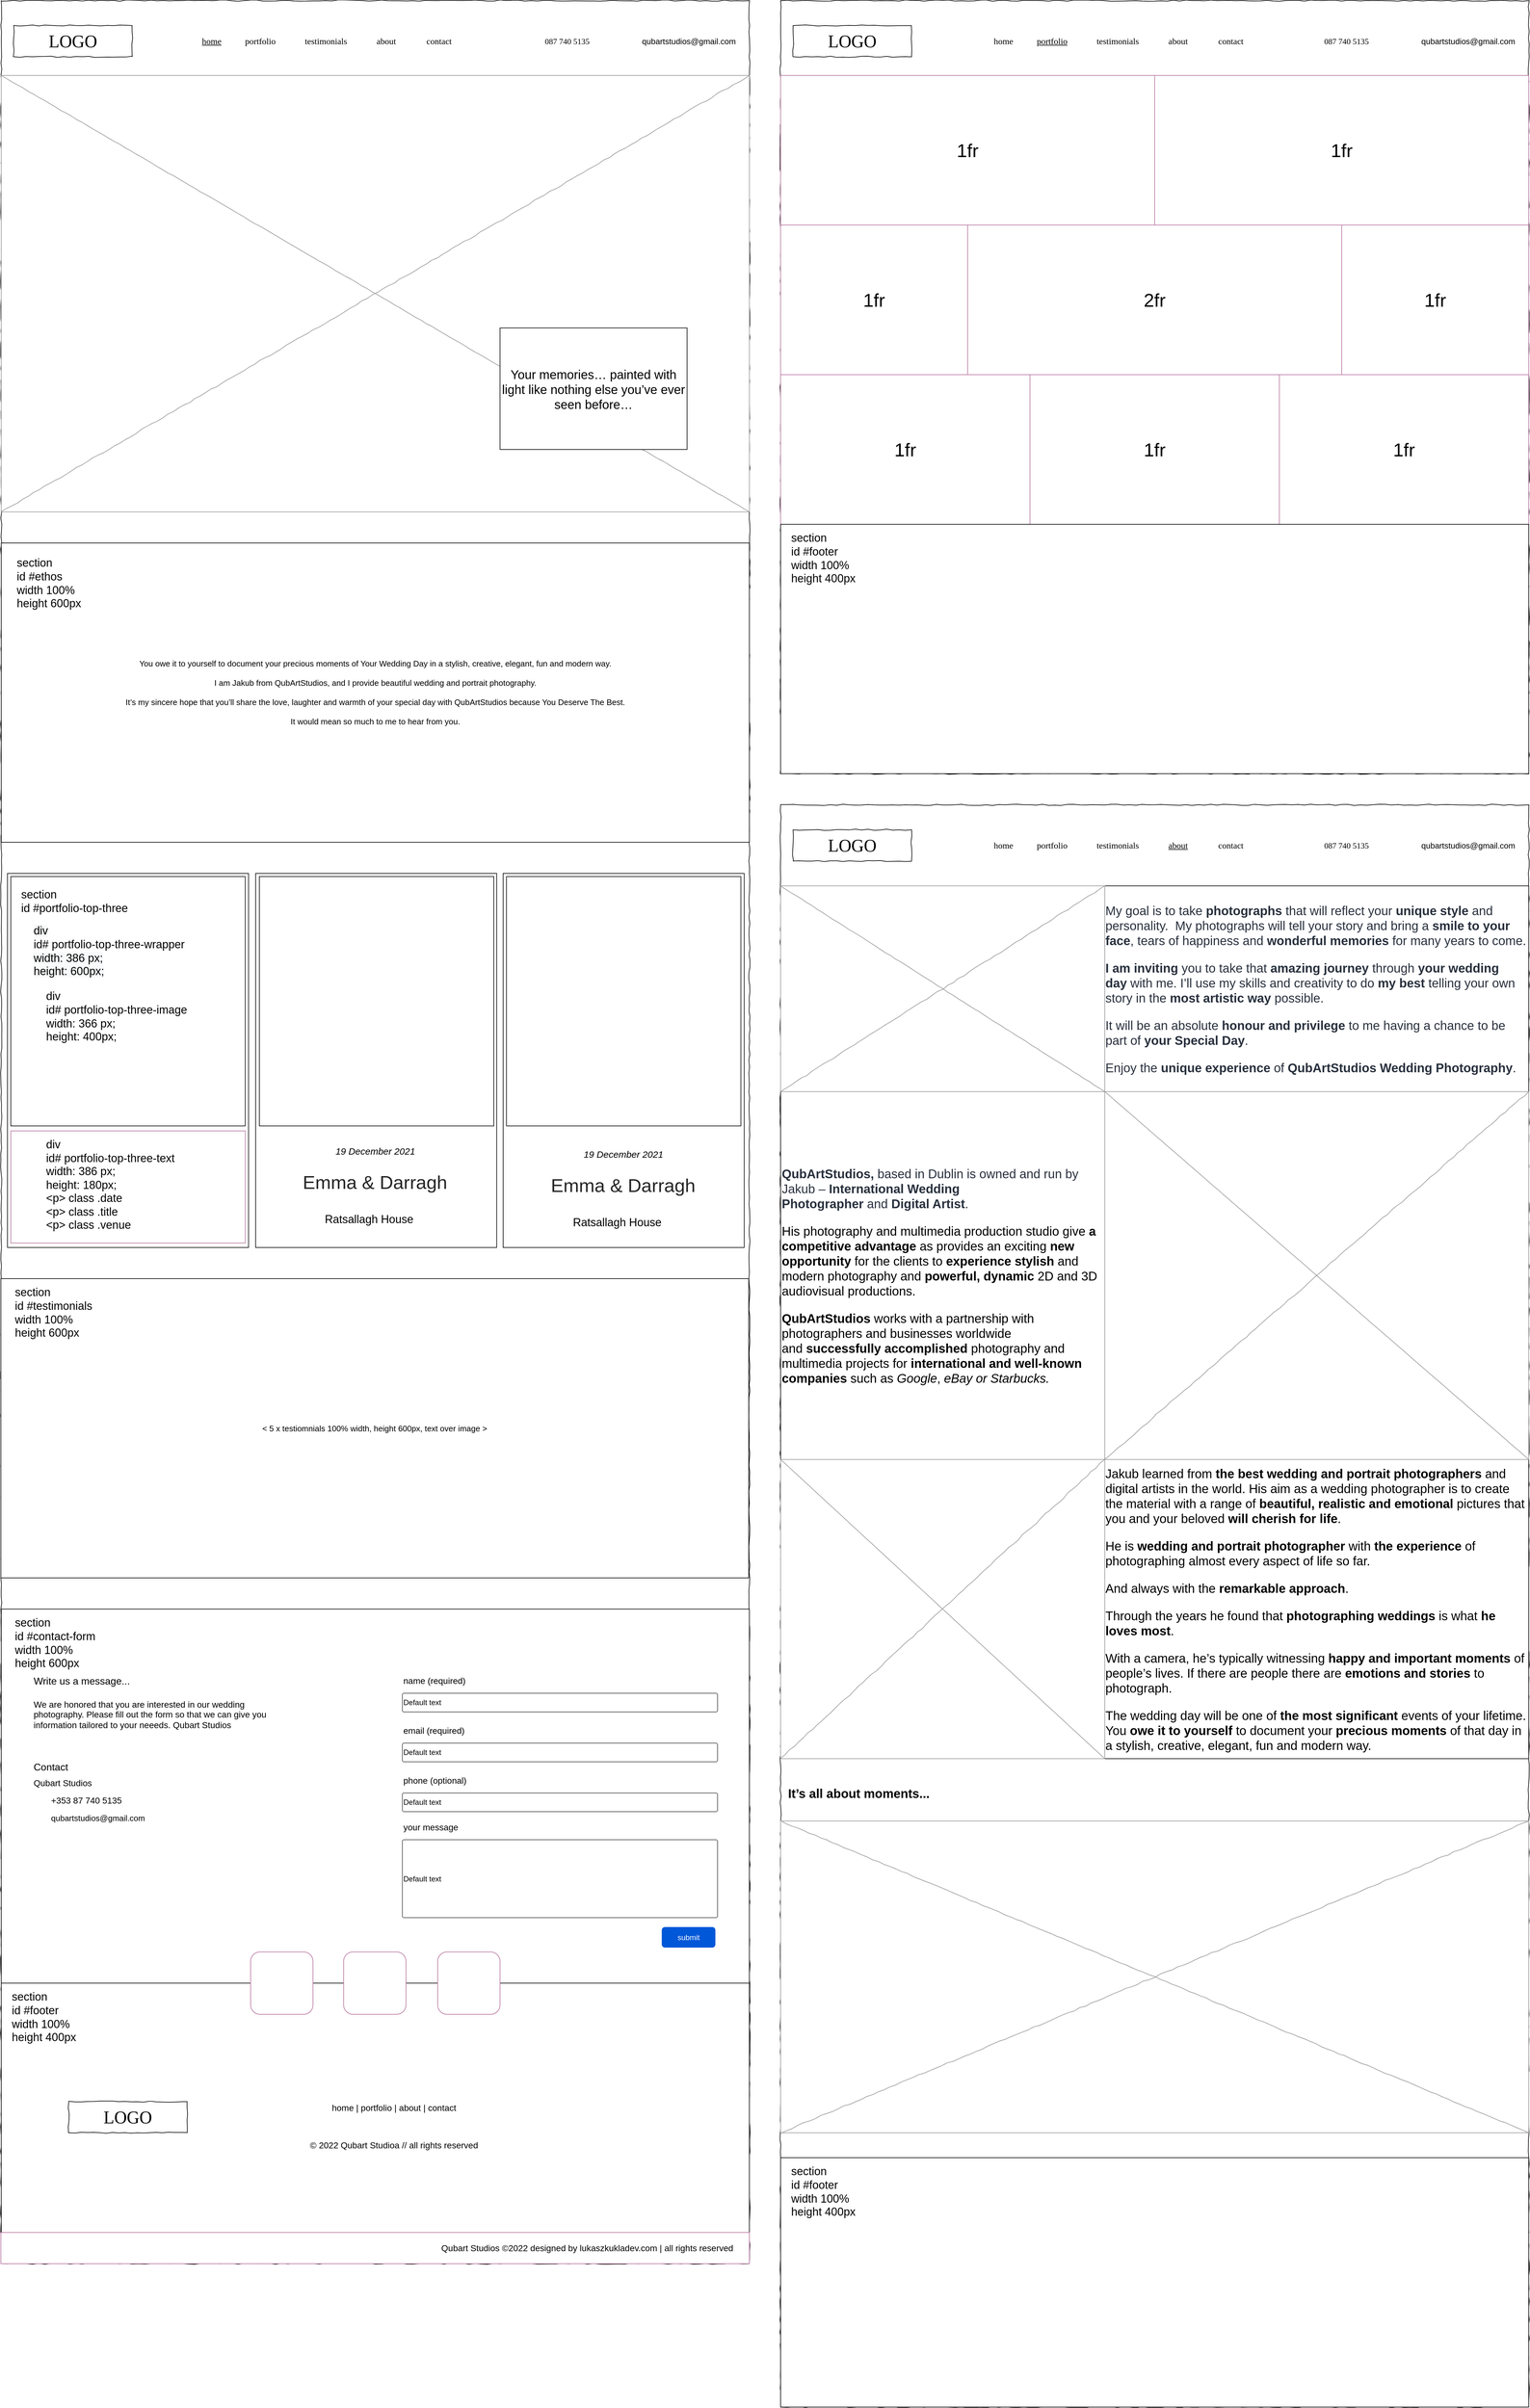 <mxfile version="16.1.4" type="device"><diagram name="Page-1" id="03018318-947c-dd8e-b7a3-06fadd420f32"><mxGraphModel dx="2336" dy="1297" grid="1" gridSize="10" guides="1" tooltips="1" connect="1" arrows="1" fold="1" page="1" pageScale="1" pageWidth="1100" pageHeight="850" background="none" math="0" shadow="0"><root><mxCell id="0"/><mxCell id="1" parent="0"/><mxCell id="pWCl2BbgRapGhpGF9SnJ-182" value="" style="whiteSpace=wrap;html=1;rounded=0;shadow=0;labelBackgroundColor=none;strokeColor=#000000;strokeWidth=1;fillColor=none;fontFamily=Verdana;fontSize=12;fontColor=#000000;align=center;comic=1;" parent="1" vertex="1"><mxGeometry x="1270" y="1310" width="1200" height="2570" as="geometry"/></mxCell><mxCell id="pWCl2BbgRapGhpGF9SnJ-88" value="" style="whiteSpace=wrap;html=1;rounded=0;shadow=0;labelBackgroundColor=none;strokeColor=#000000;strokeWidth=1;fillColor=none;fontFamily=Verdana;fontSize=12;fontColor=#000000;align=center;comic=1;" parent="1" vertex="1"><mxGeometry x="1270" y="20" width="1200" height="1240" as="geometry"/></mxCell><mxCell id="677b7b8949515195-1" value="" style="whiteSpace=wrap;html=1;rounded=0;shadow=0;labelBackgroundColor=none;strokeColor=#000000;strokeWidth=1;fillColor=none;fontFamily=Verdana;fontSize=12;fontColor=#000000;align=center;comic=1;" parent="1" vertex="1"><mxGeometry x="20" y="20" width="1200" height="3630" as="geometry"/></mxCell><mxCell id="677b7b8949515195-2" value="LOGO" style="whiteSpace=wrap;html=1;rounded=0;shadow=0;labelBackgroundColor=none;strokeWidth=1;fontFamily=Verdana;fontSize=28;align=center;comic=1;" parent="1" vertex="1"><mxGeometry x="40" y="60" width="190" height="50" as="geometry"/></mxCell><mxCell id="677b7b8949515195-9" value="" style="line;strokeWidth=1;html=1;rounded=0;shadow=0;labelBackgroundColor=none;fillColor=none;fontFamily=Verdana;fontSize=14;fontColor=#000000;align=center;comic=1;" parent="1" vertex="1"><mxGeometry x="20" y="140" width="1060" height="10" as="geometry"/></mxCell><mxCell id="677b7b8949515195-16" value="" style="verticalLabelPosition=bottom;shadow=0;dashed=0;align=center;html=1;verticalAlign=top;strokeWidth=1;shape=mxgraph.mockup.graphics.simpleIcon;strokeColor=#999999;rounded=0;labelBackgroundColor=none;fontFamily=Verdana;fontSize=14;fontColor=#000000;comic=1;" parent="1" vertex="1"><mxGeometry x="20" y="140" width="1200" height="700" as="geometry"/></mxCell><mxCell id="0IVP30iTPEPVjAzCu8zg-11" value="" style="group;align=left;" parent="1" vertex="1" connectable="0"><mxGeometry x="340" y="75" width="420" height="25" as="geometry"/></mxCell><mxCell id="677b7b8949515195-4" value="&lt;u&gt;home&lt;/u&gt;" style="text;html=1;points=[];align=left;verticalAlign=top;spacingTop=-4;fontSize=14;fontFamily=Verdana" parent="0IVP30iTPEPVjAzCu8zg-11" vertex="1"><mxGeometry width="60" height="25" as="geometry"/></mxCell><mxCell id="677b7b8949515195-5" value="portfolio" style="text;html=1;points=[];align=left;verticalAlign=top;spacingTop=-4;fontSize=14;fontFamily=Verdana" parent="0IVP30iTPEPVjAzCu8zg-11" vertex="1"><mxGeometry x="69" width="60" height="25" as="geometry"/></mxCell><mxCell id="677b7b8949515195-6" value="testimonials" style="text;html=1;points=[];align=left;verticalAlign=top;spacingTop=-4;fontSize=14;fontFamily=Verdana" parent="0IVP30iTPEPVjAzCu8zg-11" vertex="1"><mxGeometry x="165" width="90" height="25" as="geometry"/></mxCell><mxCell id="677b7b8949515195-7" value="about" style="text;html=1;points=[];align=left;verticalAlign=top;spacingTop=-4;fontSize=14;fontFamily=Verdana" parent="0IVP30iTPEPVjAzCu8zg-11" vertex="1"><mxGeometry x="280" width="60" height="25" as="geometry"/></mxCell><mxCell id="0IVP30iTPEPVjAzCu8zg-1" value="contact" style="text;html=1;points=[];align=left;verticalAlign=top;spacingTop=-4;fontSize=14;fontFamily=Verdana" parent="0IVP30iTPEPVjAzCu8zg-11" vertex="1"><mxGeometry x="360" width="60" height="25" as="geometry"/></mxCell><mxCell id="pWCl2BbgRapGhpGF9SnJ-1" value="Your memories… painted with light like nothing else you’ve ever seen before…" style="whiteSpace=wrap;html=1;fontSize=20;" parent="1" vertex="1"><mxGeometry x="820" y="545" width="300" height="195" as="geometry"/></mxCell><mxCell id="pWCl2BbgRapGhpGF9SnJ-2" value="You owe it to yourself to document your precious moments of Your Wedding Day in a stylish, creative, elegant, fun and modern way.&lt;br&gt;&lt;br&gt;I am Jakub from QubArtStudios, and I provide beautiful wedding and portrait photography.&lt;br&gt;&lt;br&gt;It’s my sincere hope that you’ll share the love, laughter and warmth of your special day with QubArtStudios because You Deserve The Best.&lt;br&gt;&lt;br&gt;It would mean so much to me to hear from you." style="rounded=0;html=1;fontSize=13;whiteSpace=wrap;" parent="1" vertex="1"><mxGeometry x="20" y="890" width="1200" height="480" as="geometry"/></mxCell><mxCell id="pWCl2BbgRapGhpGF9SnJ-27" value="&amp;lt; 5 x testiomnials 100% width, height 600px, text over image &amp;gt;" style="rounded=0;html=1;fontSize=13;whiteSpace=wrap;" parent="1" vertex="1"><mxGeometry x="19.42" y="2070" width="1199.5" height="480" as="geometry"/></mxCell><mxCell id="pWCl2BbgRapGhpGF9SnJ-33" value="" style="whiteSpace=wrap;html=1;fontSize=18;gradientColor=none;" parent="1" vertex="1"><mxGeometry x="20" y="2600" width="1200" height="600" as="geometry"/></mxCell><mxCell id="pWCl2BbgRapGhpGF9SnJ-35" value="" style="rounded=0;whiteSpace=wrap;html=1;fontSize=18;gradientColor=none;" parent="1" vertex="1"><mxGeometry x="20" y="3200" width="1200" height="400" as="geometry"/></mxCell><mxCell id="pWCl2BbgRapGhpGF9SnJ-38" value="" style="group" parent="1" vertex="1" connectable="0"><mxGeometry x="850" y="70" width="150" height="30" as="geometry"/></mxCell><mxCell id="0IVP30iTPEPVjAzCu8zg-3" value="" style="shape=image;html=1;verticalAlign=top;verticalLabelPosition=bottom;labelBackgroundColor=#ffffff;imageAspect=0;aspect=fixed;image=https://cdn4.iconfinder.com/data/icons/ionicons/512/icon-ios7-telephone-128.png;fontSize=6;" parent="pWCl2BbgRapGhpGF9SnJ-38" vertex="1"><mxGeometry width="30" height="30" as="geometry"/></mxCell><mxCell id="0IVP30iTPEPVjAzCu8zg-4" value="087 740 5135" style="text;html=1;points=[];align=left;verticalAlign=top;spacingTop=-4;fontSize=13;fontFamily=Verdana" parent="pWCl2BbgRapGhpGF9SnJ-38" vertex="1"><mxGeometry x="40" y="5" width="110" height="20" as="geometry"/></mxCell><mxCell id="pWCl2BbgRapGhpGF9SnJ-39" value="" style="group" parent="1" vertex="1" connectable="0"><mxGeometry x="1000" y="71" width="208" height="28" as="geometry"/></mxCell><mxCell id="0IVP30iTPEPVjAzCu8zg-5" value="" style="shape=image;html=1;verticalAlign=top;verticalLabelPosition=bottom;labelBackgroundColor=#ffffff;imageAspect=0;aspect=fixed;image=https://cdn4.iconfinder.com/data/icons/ionicons/512/icon-ios7-email-128.png" parent="pWCl2BbgRapGhpGF9SnJ-39" vertex="1"><mxGeometry width="28" height="28" as="geometry"/></mxCell><mxCell id="0IVP30iTPEPVjAzCu8zg-6" value="qubartstudios@gmail.com" style="text;html=1;strokeColor=none;fillColor=none;align=center;verticalAlign=middle;whiteSpace=wrap;rounded=0;fontSize=13;" parent="pWCl2BbgRapGhpGF9SnJ-39" vertex="1"><mxGeometry x="38" y="4" width="170" height="20" as="geometry"/></mxCell><mxCell id="pWCl2BbgRapGhpGF9SnJ-45" value="" style="group" parent="1" vertex="1" connectable="0"><mxGeometry x="428" y="1420" width="386.667" height="600" as="geometry"/></mxCell><mxCell id="pWCl2BbgRapGhpGF9SnJ-7" value="" style="whiteSpace=wrap;html=1;fontSize=20;gradientColor=none;" parent="pWCl2BbgRapGhpGF9SnJ-45" vertex="1"><mxGeometry width="386.667" height="600" as="geometry"/></mxCell><mxCell id="pWCl2BbgRapGhpGF9SnJ-30" value="" style="rounded=0;whiteSpace=wrap;html=1;fontSize=20;gradientColor=none;" parent="pWCl2BbgRapGhpGF9SnJ-45" vertex="1"><mxGeometry x="6.0" y="5" width="376" height="400" as="geometry"/></mxCell><mxCell id="pWCl2BbgRapGhpGF9SnJ-42" value="" style="group" parent="pWCl2BbgRapGhpGF9SnJ-45" vertex="1" connectable="0"><mxGeometry x="73.67" y="435" width="235.0" height="130" as="geometry"/></mxCell><mxCell id="pWCl2BbgRapGhpGF9SnJ-21" value="19 December 2021" style="text;html=1;strokeColor=none;fillColor=none;align=center;verticalAlign=middle;whiteSpace=wrap;rounded=0;fontSize=15;fontStyle=2" parent="pWCl2BbgRapGhpGF9SnJ-42" vertex="1"><mxGeometry x="23.33" width="190" height="20" as="geometry"/></mxCell><mxCell id="pWCl2BbgRapGhpGF9SnJ-22" value="&lt;span style=&quot;color: rgb(38, 38, 38); font-size: 30px; text-align: left; background-color: rgb(255, 255, 255);&quot;&gt;Emma &amp;amp; Darragh&lt;/span&gt;" style="text;html=1;strokeColor=none;fillColor=none;align=center;verticalAlign=middle;whiteSpace=wrap;rounded=0;fontSize=30;" parent="pWCl2BbgRapGhpGF9SnJ-42" vertex="1"><mxGeometry y="50" width="235" height="20" as="geometry"/></mxCell><mxCell id="pWCl2BbgRapGhpGF9SnJ-23" value="Ratsallagh House" style="text;html=1;strokeColor=none;fillColor=none;align=center;verticalAlign=middle;whiteSpace=wrap;rounded=0;fontSize=18;" parent="pWCl2BbgRapGhpGF9SnJ-42" vertex="1"><mxGeometry x="28.33" y="110" width="160" height="20" as="geometry"/></mxCell><mxCell id="pWCl2BbgRapGhpGF9SnJ-46" value="" style="group" parent="1" vertex="1" connectable="0"><mxGeometry x="825" y="1420" width="386.667" height="600" as="geometry"/></mxCell><mxCell id="pWCl2BbgRapGhpGF9SnJ-8" value="" style="whiteSpace=wrap;html=1;fontSize=20;gradientColor=none;" parent="pWCl2BbgRapGhpGF9SnJ-46" vertex="1"><mxGeometry width="386.667" height="600" as="geometry"/></mxCell><mxCell id="pWCl2BbgRapGhpGF9SnJ-15" value="" style="rounded=0;whiteSpace=wrap;html=1;fontSize=20;gradientColor=none;" parent="pWCl2BbgRapGhpGF9SnJ-46" vertex="1"><mxGeometry x="5.33" y="5" width="376" height="400" as="geometry"/></mxCell><mxCell id="pWCl2BbgRapGhpGF9SnJ-41" value="" style="group" parent="pWCl2BbgRapGhpGF9SnJ-46" vertex="1" connectable="0"><mxGeometry x="75" y="440" width="235" height="130" as="geometry"/></mxCell><mxCell id="pWCl2BbgRapGhpGF9SnJ-24" value="19 December 2021" style="text;html=1;strokeColor=none;fillColor=none;align=center;verticalAlign=middle;whiteSpace=wrap;rounded=0;fontSize=15;fontStyle=2" parent="pWCl2BbgRapGhpGF9SnJ-41" vertex="1"><mxGeometry x="23.33" width="190" height="20" as="geometry"/></mxCell><mxCell id="pWCl2BbgRapGhpGF9SnJ-25" value="&lt;span style=&quot;color: rgb(38, 38, 38); font-size: 30px; text-align: left; background-color: rgb(255, 255, 255);&quot;&gt;Emma &amp;amp; Darragh&lt;/span&gt;" style="text;html=1;strokeColor=none;fillColor=none;align=center;verticalAlign=middle;whiteSpace=wrap;rounded=0;fontSize=30;" parent="pWCl2BbgRapGhpGF9SnJ-41" vertex="1"><mxGeometry y="50" width="235" height="20" as="geometry"/></mxCell><mxCell id="pWCl2BbgRapGhpGF9SnJ-26" value="Ratsallagh House" style="text;html=1;strokeColor=none;fillColor=none;align=center;verticalAlign=middle;whiteSpace=wrap;rounded=0;fontSize=18;" parent="pWCl2BbgRapGhpGF9SnJ-41" vertex="1"><mxGeometry x="28.33" y="110" width="160" height="20" as="geometry"/></mxCell><mxCell id="pWCl2BbgRapGhpGF9SnJ-47" value="section&lt;br&gt;&lt;div&gt;&lt;span&gt;id #testimonials&lt;/span&gt;&lt;/div&gt;&lt;div&gt;&lt;span&gt;width 100%&lt;/span&gt;&lt;/div&gt;&lt;div&gt;&lt;span&gt;height 600px&lt;/span&gt;&lt;/div&gt;" style="text;html=1;strokeColor=none;fillColor=none;align=left;verticalAlign=middle;whiteSpace=wrap;rounded=0;fontSize=18;" parent="1" vertex="1"><mxGeometry x="40" y="2080" width="130" height="90" as="geometry"/></mxCell><mxCell id="pWCl2BbgRapGhpGF9SnJ-6" value="" style="whiteSpace=wrap;html=1;fontSize=20;gradientColor=none;" parent="1" vertex="1"><mxGeometry x="30" y="1420" width="386.667" height="600" as="geometry"/></mxCell><mxCell id="pWCl2BbgRapGhpGF9SnJ-32" value="" style="rounded=0;whiteSpace=wrap;html=1;fontSize=20;gradientColor=none;" parent="1" vertex="1"><mxGeometry x="35.33" y="1425" width="376" height="400" as="geometry"/></mxCell><mxCell id="pWCl2BbgRapGhpGF9SnJ-50" value="div&lt;br&gt;id# portfolio-top-three-image&lt;br&gt;width: 366 px;&lt;br&gt;height: 400px;" style="text;html=1;strokeColor=none;fillColor=none;align=left;verticalAlign=middle;whiteSpace=wrap;rounded=0;fontSize=18;" parent="1" vertex="1"><mxGeometry x="90" y="1610" width="266.67" height="80" as="geometry"/></mxCell><mxCell id="pWCl2BbgRapGhpGF9SnJ-51" value="section&lt;br&gt;id #portfolio-top-three" style="text;html=1;strokeColor=none;fillColor=none;align=left;verticalAlign=middle;whiteSpace=wrap;rounded=0;fontSize=18;" parent="1" vertex="1"><mxGeometry x="50" y="1440" width="266.67" height="50" as="geometry"/></mxCell><mxCell id="pWCl2BbgRapGhpGF9SnJ-56" value="" style="rounded=0;whiteSpace=wrap;html=1;fontSize=18;strokeColor=#B5739D;gradientColor=none;align=left;" parent="1" vertex="1"><mxGeometry x="35.33" y="1833" width="376" height="180" as="geometry"/></mxCell><mxCell id="pWCl2BbgRapGhpGF9SnJ-57" value="div&lt;br&gt;id# portfolio-top-three-text&lt;br&gt;width: 386 px;&lt;br&gt;height: 180px;&lt;br&gt;&amp;lt;p&amp;gt; class .date&lt;br&gt;&amp;lt;p&amp;gt; class .title&lt;br&gt;&amp;lt;p&amp;gt; class .venue" style="text;html=1;strokeColor=none;fillColor=none;align=left;verticalAlign=middle;whiteSpace=wrap;rounded=0;fontSize=18;" parent="1" vertex="1"><mxGeometry x="90" y="1840" width="266.67" height="160" as="geometry"/></mxCell><mxCell id="pWCl2BbgRapGhpGF9SnJ-58" value="section&lt;br&gt;&lt;div&gt;&lt;span&gt;id #contact-form&lt;/span&gt;&lt;/div&gt;&lt;div&gt;&lt;span&gt;width 100%&lt;/span&gt;&lt;/div&gt;&lt;div&gt;&lt;span&gt;height 600px&lt;/span&gt;&lt;/div&gt;" style="text;html=1;strokeColor=none;fillColor=none;align=left;verticalAlign=middle;whiteSpace=wrap;rounded=0;fontSize=18;" parent="1" vertex="1"><mxGeometry x="40" y="2610" width="144.67" height="90" as="geometry"/></mxCell><mxCell id="pWCl2BbgRapGhpGF9SnJ-59" value="section&lt;br&gt;&lt;div&gt;&lt;span&gt;id #footer&lt;/span&gt;&lt;/div&gt;&lt;div&gt;&lt;span&gt;width 100%&lt;/span&gt;&lt;/div&gt;&lt;div&gt;&lt;span&gt;height 400px&lt;/span&gt;&lt;/div&gt;" style="text;html=1;strokeColor=none;fillColor=none;align=left;verticalAlign=middle;whiteSpace=wrap;rounded=0;fontSize=18;" parent="1" vertex="1"><mxGeometry x="35.33" y="3210" width="144.67" height="90" as="geometry"/></mxCell><mxCell id="pWCl2BbgRapGhpGF9SnJ-89" value="LOGO" style="whiteSpace=wrap;html=1;rounded=0;shadow=0;labelBackgroundColor=none;strokeWidth=1;fontFamily=Verdana;fontSize=28;align=center;comic=1;" parent="1" vertex="1"><mxGeometry x="1290" y="60" width="190" height="50" as="geometry"/></mxCell><mxCell id="pWCl2BbgRapGhpGF9SnJ-96" value="" style="group" parent="1" vertex="1" connectable="0"><mxGeometry x="2100" y="70" width="150" height="30" as="geometry"/></mxCell><mxCell id="pWCl2BbgRapGhpGF9SnJ-97" value="" style="shape=image;html=1;verticalAlign=top;verticalLabelPosition=bottom;labelBackgroundColor=#ffffff;imageAspect=0;aspect=fixed;image=https://cdn4.iconfinder.com/data/icons/ionicons/512/icon-ios7-telephone-128.png;fontSize=6;" parent="pWCl2BbgRapGhpGF9SnJ-96" vertex="1"><mxGeometry width="30" height="30" as="geometry"/></mxCell><mxCell id="pWCl2BbgRapGhpGF9SnJ-98" value="087 740 5135" style="text;html=1;points=[];align=left;verticalAlign=top;spacingTop=-4;fontSize=13;fontFamily=Verdana" parent="pWCl2BbgRapGhpGF9SnJ-96" vertex="1"><mxGeometry x="40" y="5" width="110" height="20" as="geometry"/></mxCell><mxCell id="pWCl2BbgRapGhpGF9SnJ-101" value="section&lt;br&gt;&lt;div&gt;&lt;span&gt;id #ethos&lt;/span&gt;&lt;/div&gt;&lt;div&gt;&lt;span&gt;width 100%&lt;/span&gt;&lt;/div&gt;&lt;div&gt;&lt;span&gt;height 600px&lt;/span&gt;&lt;/div&gt;" style="text;html=1;strokeColor=none;fillColor=none;align=left;verticalAlign=middle;whiteSpace=wrap;rounded=0;fontSize=18;" parent="1" vertex="1"><mxGeometry x="42.66" y="910" width="130" height="90" as="geometry"/></mxCell><mxCell id="pWCl2BbgRapGhpGF9SnJ-102" value="&lt;span style=&quot;color: rgb(0 , 0 , 0) ; font-family: &amp;#34;helvetica&amp;#34; ; font-size: 18px ; font-style: normal ; font-weight: 400 ; letter-spacing: normal ; text-indent: 0px ; text-transform: none ; word-spacing: 0px ; background-color: rgb(248 , 249 , 250) ; display: inline ; float: none&quot;&gt;div&lt;br&gt;&lt;/span&gt;id# portfolio-top-three-wrapper&lt;br style=&quot;color: rgb(0 , 0 , 0) ; font-family: &amp;#34;helvetica&amp;#34; ; font-size: 18px ; font-style: normal ; font-weight: 400 ; letter-spacing: normal ; text-indent: 0px ; text-transform: none ; word-spacing: 0px ; background-color: rgb(248 , 249 , 250)&quot;&gt;&lt;span style=&quot;color: rgb(0 , 0 , 0) ; font-family: &amp;#34;helvetica&amp;#34; ; font-size: 18px ; font-style: normal ; font-weight: 400 ; letter-spacing: normal ; text-indent: 0px ; text-transform: none ; word-spacing: 0px ; background-color: rgb(248 , 249 , 250) ; display: inline ; float: none&quot;&gt;width: 386 px;&lt;/span&gt;&lt;br style=&quot;color: rgb(0 , 0 , 0) ; font-family: &amp;#34;helvetica&amp;#34; ; font-size: 18px ; font-style: normal ; font-weight: 400 ; letter-spacing: normal ; text-indent: 0px ; text-transform: none ; word-spacing: 0px ; background-color: rgb(248 , 249 , 250)&quot;&gt;&lt;span style=&quot;color: rgb(0 , 0 , 0) ; font-family: &amp;#34;helvetica&amp;#34; ; font-size: 18px ; font-style: normal ; font-weight: 400 ; letter-spacing: normal ; text-indent: 0px ; text-transform: none ; word-spacing: 0px ; background-color: rgb(248 , 249 , 250) ; display: inline ; float: none&quot;&gt;height: 600px;&lt;/span&gt;" style="text;html=1;strokeColor=none;fillColor=none;align=left;verticalAlign=middle;whiteSpace=wrap;rounded=0;fontSize=18;" parent="1" vertex="1"><mxGeometry x="70" y="1500" width="330" height="90" as="geometry"/></mxCell><mxCell id="pWCl2BbgRapGhpGF9SnJ-105" value="1fr" style="rounded=0;whiteSpace=wrap;html=1;fontSize=30;strokeColor=#B5739D;gradientColor=none;align=center;" parent="1" vertex="1"><mxGeometry x="1270" y="140" width="600" height="240" as="geometry"/></mxCell><mxCell id="pWCl2BbgRapGhpGF9SnJ-106" value="1fr" style="rounded=0;whiteSpace=wrap;html=1;fontSize=30;strokeColor=#B5739D;gradientColor=none;align=center;" parent="1" vertex="1"><mxGeometry x="1870" y="140" width="600" height="240" as="geometry"/></mxCell><mxCell id="pWCl2BbgRapGhpGF9SnJ-107" value="1fr" style="rounded=0;whiteSpace=wrap;html=1;fontSize=30;strokeColor=#B5739D;gradientColor=none;align=center;" parent="1" vertex="1"><mxGeometry x="1270" y="620" width="400" height="240" as="geometry"/></mxCell><mxCell id="pWCl2BbgRapGhpGF9SnJ-108" value="1fr" style="rounded=0;whiteSpace=wrap;html=1;fontSize=30;strokeColor=#B5739D;gradientColor=none;align=center;" parent="1" vertex="1"><mxGeometry x="1670" y="620" width="400" height="240" as="geometry"/></mxCell><mxCell id="pWCl2BbgRapGhpGF9SnJ-109" value="1fr" style="rounded=0;whiteSpace=wrap;html=1;fontSize=30;strokeColor=#B5739D;gradientColor=none;align=center;" parent="1" vertex="1"><mxGeometry x="2070" y="620" width="400" height="240" as="geometry"/></mxCell><mxCell id="pWCl2BbgRapGhpGF9SnJ-110" value="2fr" style="rounded=0;whiteSpace=wrap;html=1;fontSize=30;strokeColor=#B5739D;gradientColor=none;align=center;" parent="1" vertex="1"><mxGeometry x="1570" y="380" width="600" height="240" as="geometry"/></mxCell><mxCell id="pWCl2BbgRapGhpGF9SnJ-111" value="1fr" style="rounded=0;whiteSpace=wrap;html=1;fontSize=30;strokeColor=#B5739D;gradientColor=none;align=center;" parent="1" vertex="1"><mxGeometry x="1270" y="380" width="300" height="240" as="geometry"/></mxCell><mxCell id="pWCl2BbgRapGhpGF9SnJ-112" value="1fr" style="rounded=0;whiteSpace=wrap;html=1;fontSize=30;strokeColor=#B5739D;gradientColor=none;align=center;" parent="1" vertex="1"><mxGeometry x="2170" y="380" width="300" height="240" as="geometry"/></mxCell><mxCell id="pWCl2BbgRapGhpGF9SnJ-113" value="" style="rounded=0;whiteSpace=wrap;html=1;fontSize=18;gradientColor=none;" parent="1" vertex="1"><mxGeometry x="1270" y="860" width="1200" height="400" as="geometry"/></mxCell><mxCell id="pWCl2BbgRapGhpGF9SnJ-114" value="section&lt;br&gt;&lt;div&gt;&lt;span&gt;id #footer&lt;/span&gt;&lt;/div&gt;&lt;div&gt;&lt;span&gt;width 100%&lt;/span&gt;&lt;/div&gt;&lt;div&gt;&lt;span&gt;height 400px&lt;/span&gt;&lt;/div&gt;" style="text;html=1;strokeColor=none;fillColor=none;align=left;verticalAlign=middle;whiteSpace=wrap;rounded=0;fontSize=18;" parent="1" vertex="1"><mxGeometry x="1285.33" y="870" width="144.67" height="90" as="geometry"/></mxCell><mxCell id="pWCl2BbgRapGhpGF9SnJ-115" value="" style="group" parent="1" vertex="1" connectable="0"><mxGeometry x="2250" y="71" width="208" height="28" as="geometry"/></mxCell><mxCell id="pWCl2BbgRapGhpGF9SnJ-116" value="" style="shape=image;html=1;verticalAlign=top;verticalLabelPosition=bottom;labelBackgroundColor=#ffffff;imageAspect=0;aspect=fixed;image=https://cdn4.iconfinder.com/data/icons/ionicons/512/icon-ios7-email-128.png" parent="pWCl2BbgRapGhpGF9SnJ-115" vertex="1"><mxGeometry width="28" height="28" as="geometry"/></mxCell><mxCell id="pWCl2BbgRapGhpGF9SnJ-117" value="qubartstudios@gmail.com" style="text;html=1;strokeColor=none;fillColor=none;align=center;verticalAlign=middle;whiteSpace=wrap;rounded=0;fontSize=13;" parent="pWCl2BbgRapGhpGF9SnJ-115" vertex="1"><mxGeometry x="38" y="4" width="170" height="20" as="geometry"/></mxCell><mxCell id="pWCl2BbgRapGhpGF9SnJ-125" value="" style="group;align=left;" parent="1" vertex="1" connectable="0"><mxGeometry x="1610" y="75" width="420" height="25" as="geometry"/></mxCell><mxCell id="pWCl2BbgRapGhpGF9SnJ-126" value="home" style="text;html=1;points=[];align=left;verticalAlign=top;spacingTop=-4;fontSize=14;fontFamily=Verdana" parent="pWCl2BbgRapGhpGF9SnJ-125" vertex="1"><mxGeometry width="60" height="25" as="geometry"/></mxCell><mxCell id="pWCl2BbgRapGhpGF9SnJ-127" value="&lt;u&gt;portfolio&lt;/u&gt;" style="text;html=1;points=[];align=left;verticalAlign=top;spacingTop=-4;fontSize=14;fontFamily=Verdana" parent="pWCl2BbgRapGhpGF9SnJ-125" vertex="1"><mxGeometry x="69" width="60" height="25" as="geometry"/></mxCell><mxCell id="pWCl2BbgRapGhpGF9SnJ-128" value="testimonials" style="text;html=1;points=[];align=left;verticalAlign=top;spacingTop=-4;fontSize=14;fontFamily=Verdana" parent="pWCl2BbgRapGhpGF9SnJ-125" vertex="1"><mxGeometry x="165" width="90" height="25" as="geometry"/></mxCell><mxCell id="pWCl2BbgRapGhpGF9SnJ-129" value="about" style="text;html=1;points=[];align=left;verticalAlign=top;spacingTop=-4;fontSize=14;fontFamily=Verdana" parent="pWCl2BbgRapGhpGF9SnJ-125" vertex="1"><mxGeometry x="280" width="60" height="25" as="geometry"/></mxCell><mxCell id="pWCl2BbgRapGhpGF9SnJ-130" value="contact" style="text;html=1;points=[];align=left;verticalAlign=top;spacingTop=-4;fontSize=14;fontFamily=Verdana" parent="pWCl2BbgRapGhpGF9SnJ-125" vertex="1"><mxGeometry x="360" width="60" height="25" as="geometry"/></mxCell><mxCell id="pWCl2BbgRapGhpGF9SnJ-133" value="home&lt;span style=&quot;white-space: pre; font-size: 14px;&quot;&gt; &lt;/span&gt;|&lt;span style=&quot;white-space: pre; font-size: 14px;&quot;&gt; &lt;/span&gt;portfolio&lt;span style=&quot;white-space: pre; font-size: 14px;&quot;&gt; &lt;/span&gt;|&lt;span style=&quot;white-space: pre; font-size: 14px;&quot;&gt; &lt;/span&gt;about&lt;span style=&quot;white-space: pre; font-size: 14px;&quot;&gt; &lt;/span&gt;|&lt;span style=&quot;white-space: pre; font-size: 14px;&quot;&gt; &lt;/span&gt;contact" style="text;html=1;strokeColor=none;fillColor=none;align=center;verticalAlign=middle;whiteSpace=wrap;rounded=0;fontSize=14;" parent="1" vertex="1"><mxGeometry x="340" y="3390" width="620" height="20" as="geometry"/></mxCell><mxCell id="pWCl2BbgRapGhpGF9SnJ-134" value="© 2022 Qubart Studioa // all rights reserved" style="text;html=1;strokeColor=none;fillColor=none;align=center;verticalAlign=middle;whiteSpace=wrap;rounded=0;fontSize=14;" parent="1" vertex="1"><mxGeometry x="300" y="3450" width="700" height="20" as="geometry"/></mxCell><mxCell id="pWCl2BbgRapGhpGF9SnJ-135" value="LOGO" style="whiteSpace=wrap;html=1;rounded=0;shadow=0;labelBackgroundColor=none;strokeWidth=1;fontFamily=Verdana;fontSize=28;align=center;comic=1;" parent="1" vertex="1"><mxGeometry x="128.33" y="3390" width="190" height="50" as="geometry"/></mxCell><mxCell id="pWCl2BbgRapGhpGF9SnJ-143" value="" style="group" parent="1" vertex="1" connectable="0"><mxGeometry x="720.0" y="3150" width="100" height="100" as="geometry"/></mxCell><mxCell id="pWCl2BbgRapGhpGF9SnJ-138" value="" style="rounded=1;whiteSpace=wrap;html=1;fontSize=14;strokeColor=#B5739D;gradientColor=none;align=left;verticalAlign=bottom;" parent="pWCl2BbgRapGhpGF9SnJ-143" vertex="1"><mxGeometry width="100" height="100" as="geometry"/></mxCell><mxCell id="pWCl2BbgRapGhpGF9SnJ-141" value="" style="shape=image;html=1;verticalAlign=top;verticalLabelPosition=bottom;labelBackgroundColor=#ffffff;imageAspect=0;aspect=fixed;image=https://cdn1.iconfinder.com/data/icons/social-media-vol-3/24/_youtube_video-128.png;fontSize=14;strokeColor=#B5739D;gradientColor=none;" parent="pWCl2BbgRapGhpGF9SnJ-143" vertex="1"><mxGeometry x="20" y="20" width="60" height="60" as="geometry"/></mxCell><mxCell id="pWCl2BbgRapGhpGF9SnJ-144" value="" style="group" parent="1" vertex="1" connectable="0"><mxGeometry x="569.17" y="3150" width="100" height="100" as="geometry"/></mxCell><mxCell id="pWCl2BbgRapGhpGF9SnJ-137" value="" style="rounded=1;whiteSpace=wrap;html=1;fontSize=14;strokeColor=#B5739D;gradientColor=none;align=left;verticalAlign=bottom;" parent="pWCl2BbgRapGhpGF9SnJ-144" vertex="1"><mxGeometry width="100" height="100" as="geometry"/></mxCell><mxCell id="pWCl2BbgRapGhpGF9SnJ-142" value="" style="shape=image;html=1;verticalAlign=top;verticalLabelPosition=bottom;labelBackgroundColor=#ffffff;imageAspect=0;aspect=fixed;image=https://cdn1.iconfinder.com/data/icons/social-media-rounded-corners/512/Rounded_Instagram_svg-128.png;fontSize=14;strokeColor=#B5739D;gradientColor=none;" parent="pWCl2BbgRapGhpGF9SnJ-144" vertex="1"><mxGeometry x="21" y="21" width="58" height="58" as="geometry"/></mxCell><mxCell id="pWCl2BbgRapGhpGF9SnJ-145" value="" style="group" parent="1" vertex="1" connectable="0"><mxGeometry x="420" y="3150" width="100" height="100" as="geometry"/></mxCell><mxCell id="pWCl2BbgRapGhpGF9SnJ-136" value="" style="rounded=1;whiteSpace=wrap;html=1;fontSize=14;strokeColor=#B5739D;gradientColor=none;align=left;verticalAlign=bottom;" parent="pWCl2BbgRapGhpGF9SnJ-145" vertex="1"><mxGeometry width="100" height="100" as="geometry"/></mxCell><mxCell id="pWCl2BbgRapGhpGF9SnJ-139" value="" style="shape=image;html=1;verticalAlign=top;verticalLabelPosition=bottom;labelBackgroundColor=#ffffff;imageAspect=0;aspect=fixed;image=https://cdn4.iconfinder.com/data/icons/ionicons/512/icon-social-facebook-128.png;fontSize=14;strokeColor=#B5739D;gradientColor=none;" parent="pWCl2BbgRapGhpGF9SnJ-145" vertex="1"><mxGeometry x="21" y="21" width="58" height="58" as="geometry"/></mxCell><mxCell id="pWCl2BbgRapGhpGF9SnJ-150" value="" style="rounded=0;whiteSpace=wrap;html=1;fontSize=14;strokeColor=#B5739D;gradientColor=none;align=left;verticalAlign=bottom;" parent="1" vertex="1"><mxGeometry x="19.42" y="3600" width="1200.58" height="50" as="geometry"/></mxCell><mxCell id="pWCl2BbgRapGhpGF9SnJ-151" value="Qubart Studios ©2022 designed by lukaszkukladev.com | all rights reserved" style="text;html=1;strokeColor=none;fillColor=none;align=center;verticalAlign=middle;whiteSpace=wrap;rounded=0;fontSize=14;" parent="1" vertex="1"><mxGeometry x="700" y="3615" width="520" height="20" as="geometry"/></mxCell><mxCell id="pWCl2BbgRapGhpGF9SnJ-153" value="name (required)" style="text;html=1;strokeColor=none;fillColor=none;align=left;verticalAlign=middle;whiteSpace=wrap;rounded=0;fontSize=14;" parent="1" vertex="1"><mxGeometry x="663.34" y="2705" width="252" height="20" as="geometry"/></mxCell><mxCell id="pWCl2BbgRapGhpGF9SnJ-154" value="Default text" style="strokeWidth=1;html=1;shadow=0;dashed=0;shape=mxgraph.ios.iTextInput;strokeColor=#444444;buttonText=;fontSize=12;whiteSpace=wrap;align=left;gradientColor=none;" parent="1" vertex="1"><mxGeometry x="663.34" y="2735" width="505.58" height="30" as="geometry"/></mxCell><mxCell id="pWCl2BbgRapGhpGF9SnJ-155" value="email (required)" style="text;html=1;strokeColor=none;fillColor=none;align=left;verticalAlign=middle;whiteSpace=wrap;rounded=0;fontSize=14;" parent="1" vertex="1"><mxGeometry x="663.34" y="2785" width="252" height="20" as="geometry"/></mxCell><mxCell id="pWCl2BbgRapGhpGF9SnJ-156" value="Default text" style="strokeWidth=1;html=1;shadow=0;dashed=0;shape=mxgraph.ios.iTextInput;strokeColor=#444444;buttonText=;fontSize=12;whiteSpace=wrap;align=left;gradientColor=none;" parent="1" vertex="1"><mxGeometry x="663.34" y="2815" width="505.58" height="30" as="geometry"/></mxCell><mxCell id="pWCl2BbgRapGhpGF9SnJ-157" value="phone (optional)" style="text;html=1;strokeColor=none;fillColor=none;align=left;verticalAlign=middle;whiteSpace=wrap;rounded=0;fontSize=14;" parent="1" vertex="1"><mxGeometry x="663.34" y="2865" width="252" height="20" as="geometry"/></mxCell><mxCell id="pWCl2BbgRapGhpGF9SnJ-158" value="Default text" style="strokeWidth=1;html=1;shadow=0;dashed=0;shape=mxgraph.ios.iTextInput;strokeColor=#444444;buttonText=;fontSize=12;whiteSpace=wrap;align=left;gradientColor=none;" parent="1" vertex="1"><mxGeometry x="663.34" y="2895" width="505.58" height="30" as="geometry"/></mxCell><mxCell id="pWCl2BbgRapGhpGF9SnJ-159" value="your message" style="text;html=1;strokeColor=none;fillColor=none;align=left;verticalAlign=middle;whiteSpace=wrap;rounded=0;fontSize=14;" parent="1" vertex="1"><mxGeometry x="663.34" y="2940" width="252" height="20" as="geometry"/></mxCell><mxCell id="pWCl2BbgRapGhpGF9SnJ-160" value="Default text" style="strokeWidth=1;html=1;shadow=0;dashed=0;shape=mxgraph.ios.iTextInput;strokeColor=#444444;buttonText=;fontSize=12;whiteSpace=wrap;align=left;gradientColor=none;" parent="1" vertex="1"><mxGeometry x="663.34" y="2970" width="505.58" height="125" as="geometry"/></mxCell><mxCell id="pWCl2BbgRapGhpGF9SnJ-165" value="submit" style="rounded=1;fillColor=#0057D8;align=center;strokeColor=none;html=1;fontColor=#ffffff;fontSize=12" parent="1" vertex="1"><mxGeometry x="1079.42" y="3110" width="86" height="33" as="geometry"/></mxCell><mxCell id="pWCl2BbgRapGhpGF9SnJ-167" value="&lt;div&gt;&lt;font style=&quot;font-size: 16px&quot;&gt;Write us a message...&lt;/font&gt;&lt;br&gt;&lt;/div&gt;&lt;div&gt;&lt;font style=&quot;font-size: 16px&quot;&gt;&lt;br&gt;&lt;/font&gt;&lt;/div&gt;&lt;div style=&quot;font-size: 14px&quot;&gt;We are honored that you are interested in our wedding photography. Please fill out the form so that we can give you information tailored to your neeeds. Qubart Studios&lt;/div&gt;" style="text;html=1;strokeColor=none;fillColor=none;align=left;verticalAlign=middle;whiteSpace=wrap;rounded=0;fontSize=14;" parent="1" vertex="1"><mxGeometry x="70" y="2705" width="400" height="90" as="geometry"/></mxCell><mxCell id="pWCl2BbgRapGhpGF9SnJ-181" value="" style="group" parent="1" vertex="1" connectable="0"><mxGeometry x="70" y="2845" width="247.66" height="104" as="geometry"/></mxCell><mxCell id="pWCl2BbgRapGhpGF9SnJ-168" value="&lt;font style=&quot;font-size: 16px&quot;&gt;Contact&lt;/font&gt;" style="text;html=1;strokeColor=none;fillColor=none;align=left;verticalAlign=middle;whiteSpace=wrap;rounded=0;fontSize=14;" parent="pWCl2BbgRapGhpGF9SnJ-181" vertex="1"><mxGeometry x="2.842e-14" width="247.66" height="15" as="geometry"/></mxCell><mxCell id="pWCl2BbgRapGhpGF9SnJ-170" value="" style="shape=image;html=1;verticalAlign=top;verticalLabelPosition=bottom;labelBackgroundColor=#ffffff;imageAspect=0;aspect=fixed;image=https://cdn4.iconfinder.com/data/icons/ionicons/512/icon-ios7-telephone-128.png;fontSize=6;" parent="pWCl2BbgRapGhpGF9SnJ-181" vertex="1"><mxGeometry y="52" width="20" height="20" as="geometry"/></mxCell><mxCell id="pWCl2BbgRapGhpGF9SnJ-174" value="Qubart Studios" style="text;html=1;strokeColor=none;fillColor=none;align=left;verticalAlign=middle;whiteSpace=wrap;rounded=0;fontSize=14;" parent="pWCl2BbgRapGhpGF9SnJ-181" vertex="1"><mxGeometry x="2.842e-14" y="24" width="100" height="20" as="geometry"/></mxCell><mxCell id="pWCl2BbgRapGhpGF9SnJ-176" value="&lt;span style=&quot;font-size: 14px;&quot;&gt;+353 87 740 5135&lt;/span&gt;" style="text;html=1;strokeColor=none;fillColor=none;align=left;verticalAlign=middle;whiteSpace=wrap;rounded=0;fontSize=12;fontColor=#000000;" parent="pWCl2BbgRapGhpGF9SnJ-181" vertex="1"><mxGeometry x="27.66" y="52" width="120" height="20" as="geometry"/></mxCell><mxCell id="pWCl2BbgRapGhpGF9SnJ-179" value="" style="shape=image;html=1;verticalAlign=top;verticalLabelPosition=bottom;labelBackgroundColor=#ffffff;imageAspect=0;aspect=fixed;image=https://cdn4.iconfinder.com/data/icons/ionicons/512/icon-ios7-email-128.png" parent="pWCl2BbgRapGhpGF9SnJ-181" vertex="1"><mxGeometry y="76" width="28" height="28" as="geometry"/></mxCell><mxCell id="pWCl2BbgRapGhpGF9SnJ-180" value="qubartstudios@gmail.com" style="text;html=1;strokeColor=none;fillColor=none;align=left;verticalAlign=middle;whiteSpace=wrap;rounded=0;fontSize=13;" parent="pWCl2BbgRapGhpGF9SnJ-181" vertex="1"><mxGeometry x="27.66" y="80" width="170" height="20" as="geometry"/></mxCell><mxCell id="pWCl2BbgRapGhpGF9SnJ-183" value="LOGO" style="whiteSpace=wrap;html=1;rounded=0;shadow=0;labelBackgroundColor=none;strokeWidth=1;fontFamily=Verdana;fontSize=28;align=center;comic=1;" parent="1" vertex="1"><mxGeometry x="1290" y="1350" width="190" height="50" as="geometry"/></mxCell><mxCell id="pWCl2BbgRapGhpGF9SnJ-184" value="" style="group" parent="1" vertex="1" connectable="0"><mxGeometry x="2100" y="1360" width="150" height="30" as="geometry"/></mxCell><mxCell id="pWCl2BbgRapGhpGF9SnJ-185" value="" style="shape=image;html=1;verticalAlign=top;verticalLabelPosition=bottom;labelBackgroundColor=#ffffff;imageAspect=0;aspect=fixed;image=https://cdn4.iconfinder.com/data/icons/ionicons/512/icon-ios7-telephone-128.png;fontSize=6;" parent="pWCl2BbgRapGhpGF9SnJ-184" vertex="1"><mxGeometry width="30" height="30" as="geometry"/></mxCell><mxCell id="pWCl2BbgRapGhpGF9SnJ-186" value="087 740 5135" style="text;html=1;points=[];align=left;verticalAlign=top;spacingTop=-4;fontSize=13;fontFamily=Verdana" parent="pWCl2BbgRapGhpGF9SnJ-184" vertex="1"><mxGeometry x="40" y="5" width="110" height="20" as="geometry"/></mxCell><mxCell id="pWCl2BbgRapGhpGF9SnJ-197" value="" style="group" parent="1" vertex="1" connectable="0"><mxGeometry x="2250" y="1361" width="208" height="28" as="geometry"/></mxCell><mxCell id="pWCl2BbgRapGhpGF9SnJ-198" value="" style="shape=image;html=1;verticalAlign=top;verticalLabelPosition=bottom;labelBackgroundColor=#ffffff;imageAspect=0;aspect=fixed;image=https://cdn4.iconfinder.com/data/icons/ionicons/512/icon-ios7-email-128.png" parent="pWCl2BbgRapGhpGF9SnJ-197" vertex="1"><mxGeometry width="28" height="28" as="geometry"/></mxCell><mxCell id="pWCl2BbgRapGhpGF9SnJ-199" value="qubartstudios@gmail.com" style="text;html=1;strokeColor=none;fillColor=none;align=center;verticalAlign=middle;whiteSpace=wrap;rounded=0;fontSize=13;" parent="pWCl2BbgRapGhpGF9SnJ-197" vertex="1"><mxGeometry x="38" y="4" width="170" height="20" as="geometry"/></mxCell><mxCell id="pWCl2BbgRapGhpGF9SnJ-200" value="" style="group;align=left;" parent="1" vertex="1" connectable="0"><mxGeometry x="1610" y="1365" width="420" height="25" as="geometry"/></mxCell><mxCell id="pWCl2BbgRapGhpGF9SnJ-201" value="home" style="text;html=1;points=[];align=left;verticalAlign=top;spacingTop=-4;fontSize=14;fontFamily=Verdana" parent="pWCl2BbgRapGhpGF9SnJ-200" vertex="1"><mxGeometry width="60" height="25" as="geometry"/></mxCell><mxCell id="pWCl2BbgRapGhpGF9SnJ-202" value="portfolio" style="text;html=1;points=[];align=left;verticalAlign=top;spacingTop=-4;fontSize=14;fontFamily=Verdana" parent="pWCl2BbgRapGhpGF9SnJ-200" vertex="1"><mxGeometry x="69" width="60" height="25" as="geometry"/></mxCell><mxCell id="pWCl2BbgRapGhpGF9SnJ-203" value="testimonials" style="text;html=1;points=[];align=left;verticalAlign=top;spacingTop=-4;fontSize=14;fontFamily=Verdana" parent="pWCl2BbgRapGhpGF9SnJ-200" vertex="1"><mxGeometry x="165" width="90" height="25" as="geometry"/></mxCell><mxCell id="pWCl2BbgRapGhpGF9SnJ-204" value="&lt;u&gt;about&lt;/u&gt;" style="text;html=1;points=[];align=left;verticalAlign=top;spacingTop=-4;fontSize=14;fontFamily=Verdana" parent="pWCl2BbgRapGhpGF9SnJ-200" vertex="1"><mxGeometry x="280" width="60" height="25" as="geometry"/></mxCell><mxCell id="pWCl2BbgRapGhpGF9SnJ-205" value="contact" style="text;html=1;points=[];align=left;verticalAlign=top;spacingTop=-4;fontSize=14;fontFamily=Verdana" parent="pWCl2BbgRapGhpGF9SnJ-200" vertex="1"><mxGeometry x="360" width="60" height="25" as="geometry"/></mxCell><mxCell id="pWCl2BbgRapGhpGF9SnJ-206" value="&#10;&#10;&lt;p style=&quot;box-sizing: inherit; padding: 0px; margin-right: auto; margin-left: auto; overflow-wrap: break-word; color: rgb(40, 48, 61); font-size: 20px; font-style: normal; font-weight: 400; letter-spacing: normal; text-align: left; text-indent: 0px; text-transform: none; word-spacing: 0px;&quot;&gt;My goal is to take&lt;span&gt;&amp;nbsp;&lt;/span&gt;&lt;strong style=&quot;box-sizing: inherit ; font-weight: 700&quot;&gt;photographs&lt;/strong&gt;&lt;span&gt;&amp;nbsp;&lt;/span&gt;that will reflect your&lt;strong style=&quot;box-sizing: inherit ; font-weight: 700&quot;&gt;&lt;span&gt;&amp;nbsp;&lt;/span&gt;unique style&lt;/strong&gt;&lt;span&gt;&amp;nbsp;&lt;/span&gt;and personality. &amp;nbsp;My photographs will tell your story and bring a&lt;strong style=&quot;box-sizing: inherit ; font-weight: 700&quot;&gt;&lt;span&gt;&amp;nbsp;&lt;/span&gt;smile to your face&lt;/strong&gt;, tears of happiness and&lt;span&gt;&amp;nbsp;&lt;/span&gt;&lt;strong style=&quot;box-sizing: inherit ; font-weight: 700&quot;&gt;wonderful memories&lt;/strong&gt;&lt;span&gt;&amp;nbsp;&lt;/span&gt;for many years to come.&lt;/p&gt;&lt;p style=&quot;box-sizing: inherit; padding: 0px; margin-right: auto; margin-left: auto; overflow-wrap: break-word; color: rgb(40, 48, 61); font-size: 20px; font-style: normal; font-weight: 400; letter-spacing: normal; text-align: left; text-indent: 0px; text-transform: none; word-spacing: 0px;&quot;&gt;&lt;strong style=&quot;box-sizing: inherit ; font-weight: 700&quot;&gt;I am inviting&lt;/strong&gt;&lt;span&gt;&amp;nbsp;&lt;/span&gt;you to take that&lt;strong style=&quot;box-sizing: inherit ; font-weight: 700&quot;&gt;&lt;span&gt;&amp;nbsp;&lt;/span&gt;amazing journey&lt;/strong&gt;&lt;span&gt;&amp;nbsp;&lt;/span&gt;through&lt;span&gt;&amp;nbsp;&lt;/span&gt;&lt;strong style=&quot;box-sizing: inherit ; font-weight: 700&quot;&gt;your wedding day&lt;/strong&gt;&lt;span&gt;&amp;nbsp;&lt;/span&gt;with me. I’ll use my skills and creativity to do&lt;strong style=&quot;box-sizing: inherit ; font-weight: 700&quot;&gt;&lt;span&gt;&amp;nbsp;&lt;/span&gt;my best&lt;/strong&gt;&lt;span&gt;&amp;nbsp;&lt;/span&gt;telling your own story in the&lt;span&gt;&amp;nbsp;&lt;/span&gt;&lt;strong style=&quot;box-sizing: inherit ; font-weight: 700&quot;&gt;most artistic way&lt;/strong&gt;&lt;span&gt;&amp;nbsp;&lt;/span&gt;possible.&lt;/p&gt;&lt;p style=&quot;box-sizing: inherit; padding: 0px; margin-right: auto; margin-left: auto; overflow-wrap: break-word; color: rgb(40, 48, 61); font-size: 20px; font-style: normal; font-weight: 400; letter-spacing: normal; text-align: left; text-indent: 0px; text-transform: none; word-spacing: 0px;&quot;&gt;It will be an&amp;nbsp;absolute&lt;strong style=&quot;box-sizing: inherit ; font-weight: 700&quot;&gt;&amp;nbsp;honour and privilege&lt;/strong&gt;&lt;span&gt;&amp;nbsp;&lt;/span&gt;to me having a chance to be part of&lt;strong style=&quot;box-sizing: inherit ; font-weight: 700&quot;&gt;&lt;span&gt;&amp;nbsp;&lt;/span&gt;your Special Day&lt;/strong&gt;.&lt;/p&gt;&lt;p style=&quot;box-sizing: inherit; padding: 0px; margin-right: auto; margin-left: auto; overflow-wrap: break-word; color: rgb(40, 48, 61); font-size: 20px; font-style: normal; font-weight: 400; letter-spacing: normal; text-align: left; text-indent: 0px; text-transform: none; word-spacing: 0px;&quot;&gt;Enjoy the&lt;span&gt;&amp;nbsp;&lt;/span&gt;&lt;strong style=&quot;box-sizing: inherit ; font-weight: 700&quot;&gt;unique&lt;/strong&gt;&lt;strong style=&quot;box-sizing: inherit ; font-weight: 700&quot;&gt;&lt;span&gt;&amp;nbsp;&lt;/span&gt;experience&lt;/strong&gt;&amp;nbsp;of&amp;nbsp;&lt;strong style=&quot;box-sizing: inherit ; font-weight: 700&quot;&gt;QubArtStudios Wedding Photography&lt;/strong&gt;.&lt;/p&gt;&#10;&#10;" style="rounded=0;whiteSpace=wrap;html=1;fontSize=20;" parent="1" vertex="1"><mxGeometry x="1790" y="1440" width="680" height="330" as="geometry"/></mxCell><mxCell id="pWCl2BbgRapGhpGF9SnJ-207" value="&lt;p style=&quot;box-sizing: inherit ; padding: 0px ; margin-right: auto ; margin-left: auto ; overflow-wrap: break-word ; color: rgb(40 , 48 , 61) ; font-size: 20px&quot;&gt;&lt;span style=&quot;background-color: rgb(255 , 255 , 255)&quot;&gt;&lt;span style=&quot;box-sizing: inherit ; font-weight: 700&quot;&gt;QubArtStudios,&lt;/span&gt;&amp;nbsp;based in Dublin is owned and run by Jakub –&amp;nbsp;&lt;span style=&quot;box-sizing: inherit ; font-weight: 700&quot;&gt;International Wedding Photographer&lt;/span&gt;&amp;nbsp;and&lt;span style=&quot;box-sizing: inherit ; font-weight: 700&quot;&gt;&amp;nbsp;Digital Artist&lt;/span&gt;.&lt;/span&gt;&lt;/p&gt;&lt;p style=&quot;box-sizing: inherit ; padding: 0px ; margin-right: auto ; margin-left: auto ; overflow-wrap: break-word ; color: rgb(40 , 48 , 61) ; font-size: 20px&quot;&gt;&lt;span style=&quot;box-sizing: inherit ; color: rgb(0 , 0 , 0) ; background-color: rgb(255 , 255 , 255)&quot;&gt;His photography and multimedia production studio give&amp;nbsp;&lt;span style=&quot;box-sizing: inherit ; font-weight: 700&quot;&gt;a competitive advantage&lt;/span&gt;&amp;nbsp;as provides an exciting&amp;nbsp;&lt;span style=&quot;box-sizing: inherit ; font-weight: 700&quot;&gt;new opportunity&lt;/span&gt;&amp;nbsp;for the clients to&amp;nbsp;&lt;span style=&quot;box-sizing: inherit ; font-weight: 700&quot;&gt;experience stylish&lt;/span&gt;&amp;nbsp;and modern photography and&amp;nbsp;&lt;span style=&quot;box-sizing: inherit ; font-weight: 700&quot;&gt;powerful, dynamic&lt;/span&gt;&amp;nbsp;2D and 3D audiovisual productions.&lt;/span&gt;&lt;/p&gt;&lt;p style=&quot;box-sizing: inherit ; padding: 0px ; margin-right: auto ; margin-left: auto ; overflow-wrap: break-word ; color: rgb(40 , 48 , 61) ; font-size: 20px&quot;&gt;&lt;span style=&quot;box-sizing: inherit ; color: rgb(0 , 0 , 0) ; background-color: rgb(255 , 255 , 255)&quot;&gt;&lt;span style=&quot;box-sizing: inherit ; font-weight: 700&quot;&gt;QubArtStudios&lt;/span&gt;&amp;nbsp;works with a partnership with photographers and businesses worldwide and&amp;nbsp;&lt;span style=&quot;box-sizing: inherit ; font-weight: 700&quot;&gt;successfully accomplished&lt;/span&gt;&amp;nbsp;photography and multimedia projects for&lt;span style=&quot;box-sizing: inherit ; font-weight: 700&quot;&gt;&amp;nbsp;international and well-known companies&lt;/span&gt;&amp;nbsp;such as&amp;nbsp;&lt;em style=&quot;box-sizing: inherit&quot;&gt;Google&lt;/em&gt;,&amp;nbsp;&lt;em style=&quot;box-sizing: inherit&quot;&gt;eBay or Starbucks.&lt;/em&gt;&lt;/span&gt;&lt;/p&gt;" style="rounded=0;whiteSpace=wrap;html=1;fontSize=12;fontColor=#000000;gradientColor=none;align=left;verticalAlign=middle;fillColor=#FFFFFF;" parent="1" vertex="1"><mxGeometry x="1270" y="1770" width="520" height="590" as="geometry"/></mxCell><mxCell id="pWCl2BbgRapGhpGF9SnJ-208" value="&lt;span style=&quot;color: rgb(0, 0, 0); font-family: helvetica; font-size: 20px; font-style: normal; font-weight: 700; letter-spacing: normal; text-indent: 0px; text-transform: none; word-spacing: 0px; background-color: rgb(255, 255, 255); display: inline; float: none;&quot;&gt;It’s all about moments...&lt;/span&gt;" style="text;html=1;strokeColor=none;fillColor=none;align=left;verticalAlign=middle;whiteSpace=wrap;rounded=0;fontSize=12;fontColor=#000000;" parent="1" vertex="1"><mxGeometry x="1280" y="2880" width="320" height="30" as="geometry"/></mxCell><mxCell id="pWCl2BbgRapGhpGF9SnJ-211" value="" style="verticalLabelPosition=bottom;shadow=0;dashed=0;align=center;html=1;verticalAlign=top;strokeWidth=1;shape=mxgraph.mockup.graphics.simpleIcon;strokeColor=#999999;rounded=0;labelBackgroundColor=none;fontFamily=Verdana;fontSize=14;fontColor=#000000;comic=1;" parent="1" vertex="1"><mxGeometry x="1270" y="1440" width="520" height="330" as="geometry"/></mxCell><mxCell id="mpKUDngAhZAIPcAFn_Az-1" value="" style="group" parent="1" vertex="1" connectable="0"><mxGeometry x="1270" y="3480" width="1200" height="400" as="geometry"/></mxCell><mxCell id="pWCl2BbgRapGhpGF9SnJ-195" value="" style="rounded=0;whiteSpace=wrap;html=1;fontSize=18;gradientColor=none;" parent="mpKUDngAhZAIPcAFn_Az-1" vertex="1"><mxGeometry width="1200" height="400" as="geometry"/></mxCell><mxCell id="pWCl2BbgRapGhpGF9SnJ-196" value="section&lt;br&gt;&lt;div&gt;&lt;span&gt;id #footer&lt;/span&gt;&lt;/div&gt;&lt;div&gt;&lt;span&gt;width 100%&lt;/span&gt;&lt;/div&gt;&lt;div&gt;&lt;span&gt;height 400px&lt;/span&gt;&lt;/div&gt;" style="text;html=1;strokeColor=none;fillColor=none;align=left;verticalAlign=middle;whiteSpace=wrap;rounded=0;fontSize=18;" parent="mpKUDngAhZAIPcAFn_Az-1" vertex="1"><mxGeometry x="15.33" y="10" width="144.67" height="90" as="geometry"/></mxCell><mxCell id="mpKUDngAhZAIPcAFn_Az-5" value="&lt;p style=&quot;text-align: left ; box-sizing: inherit ; padding: 0px ; margin-right: auto ; margin-left: auto ; overflow-wrap: break-word ; color: rgb(40 , 48 , 61) ; font-size: 20px&quot;&gt;&lt;span style=&quot;box-sizing: inherit ; color: rgb(0 , 0 , 0) ; background-color: rgb(255 , 255 , 255)&quot;&gt;Jakub learned from&lt;span style=&quot;box-sizing: inherit ; font-weight: 700&quot;&gt;&amp;nbsp;the best wedding and portrait photographers&lt;/span&gt;&amp;nbsp;and digital artists in the world. His aim as a wedding photographer is to create the material with a range of&lt;span style=&quot;box-sizing: inherit ; font-weight: 700&quot;&gt;&amp;nbsp;beautiful, realistic and emotional&lt;/span&gt;&amp;nbsp;pictures that you and your beloved&amp;nbsp;&lt;span style=&quot;box-sizing: inherit ; font-weight: 700&quot;&gt;will cherish for life&lt;/span&gt;.&lt;/span&gt;&lt;/p&gt;&lt;p style=&quot;text-align: left ; box-sizing: inherit ; padding: 0px ; margin-right: auto ; margin-left: auto ; overflow-wrap: break-word ; color: rgb(40 , 48 , 61) ; font-size: 20px&quot;&gt;&lt;span style=&quot;box-sizing: inherit ; color: rgb(0 , 0 , 0) ; background-color: rgb(255 , 255 , 255)&quot;&gt;He is&amp;nbsp;&lt;span style=&quot;box-sizing: inherit ; font-weight: 700&quot;&gt;wedding and portrait photographer&lt;/span&gt;&amp;nbsp;with&lt;span style=&quot;box-sizing: inherit ; font-weight: 700&quot;&gt;&amp;nbsp;the experience&lt;/span&gt;&amp;nbsp;of photographing almost every aspect of life so far.&lt;/span&gt;&lt;/p&gt;&lt;p style=&quot;text-align: left ; box-sizing: inherit ; padding: 0px ; margin-right: auto ; margin-left: auto ; overflow-wrap: break-word ; color: rgb(40 , 48 , 61) ; font-size: 20px&quot;&gt;&lt;span style=&quot;box-sizing: inherit ; color: rgb(0 , 0 , 0) ; background-color: rgb(255 , 255 , 255)&quot;&gt;And always with the&amp;nbsp;&lt;span style=&quot;box-sizing: inherit ; font-weight: 700&quot;&gt;remarkable&amp;nbsp;approach&lt;/span&gt;.&lt;/span&gt;&lt;/p&gt;&lt;p style=&quot;text-align: left ; box-sizing: inherit ; padding: 0px ; margin-right: auto ; margin-left: auto ; overflow-wrap: break-word ; color: rgb(40 , 48 , 61) ; font-size: 20px&quot;&gt;&lt;span style=&quot;box-sizing: inherit ; color: rgb(0 , 0 , 0) ; background-color: rgb(255 , 255 , 255)&quot;&gt;Through the years he found that&amp;nbsp;&lt;span style=&quot;box-sizing: inherit ; font-weight: 700&quot;&gt;photographing weddings&lt;/span&gt;&amp;nbsp;is what&amp;nbsp;&lt;span style=&quot;box-sizing: inherit ; font-weight: 700&quot;&gt;he loves most&lt;/span&gt;.&lt;/span&gt;&lt;/p&gt;&lt;p style=&quot;text-align: left ; box-sizing: inherit ; padding: 0px ; margin-right: auto ; margin-left: auto ; overflow-wrap: break-word ; color: rgb(40 , 48 , 61) ; font-size: 20px&quot;&gt;&lt;span style=&quot;box-sizing: inherit ; color: rgb(0 , 0 , 0) ; background-color: rgb(255 , 255 , 255)&quot;&gt;With a camera, he’s typically witnessing&lt;span style=&quot;box-sizing: inherit ; font-weight: 700&quot;&gt;&amp;nbsp;happy and important moments&lt;/span&gt;&amp;nbsp;of people’s lives. If there are people there are&amp;nbsp;&lt;span style=&quot;box-sizing: inherit ; font-weight: 700&quot;&gt;emotions and stories&lt;/span&gt;&amp;nbsp;to photograph.&lt;/span&gt;&lt;/p&gt;&lt;p style=&quot;text-align: left ; box-sizing: inherit ; padding: 0px ; margin-right: auto ; margin-left: auto ; overflow-wrap: break-word ; color: rgb(40 , 48 , 61) ; font-size: 20px&quot;&gt;&lt;span style=&quot;box-sizing: inherit ; color: rgb(0 , 0 , 0) ; background-color: rgb(255 , 255 , 255)&quot;&gt;The wedding day will be one of&amp;nbsp;&lt;span style=&quot;box-sizing: inherit ; font-weight: 700&quot;&gt;the most significant&lt;/span&gt;&amp;nbsp;events of your lifetime. You&lt;span style=&quot;box-sizing: inherit ; font-weight: 700&quot;&gt;&amp;nbsp;owe it to yourself&lt;/span&gt;&amp;nbsp;to document your&amp;nbsp;&lt;span style=&quot;box-sizing: inherit ; font-weight: 700&quot;&gt;precious moments&lt;/span&gt;&amp;nbsp;of that day in a stylish, creative, elegant, fun and modern way.&lt;/span&gt;&lt;/p&gt;" style="whiteSpace=wrap;html=1;" parent="1" vertex="1"><mxGeometry x="1790" y="2360" width="680" height="480" as="geometry"/></mxCell><mxCell id="mpKUDngAhZAIPcAFn_Az-6" value="" style="verticalLabelPosition=bottom;shadow=0;dashed=0;align=center;html=1;verticalAlign=top;strokeWidth=1;shape=mxgraph.mockup.graphics.simpleIcon;strokeColor=#999999;rounded=0;labelBackgroundColor=none;fontFamily=Verdana;fontSize=14;fontColor=#000000;comic=1;" parent="1" vertex="1"><mxGeometry x="1270" y="2940" width="1200" height="500" as="geometry"/></mxCell><mxCell id="mpKUDngAhZAIPcAFn_Az-7" value="" style="verticalLabelPosition=bottom;shadow=0;dashed=0;align=center;html=1;verticalAlign=top;strokeWidth=1;shape=mxgraph.mockup.graphics.simpleIcon;strokeColor=#999999;rounded=0;labelBackgroundColor=none;fontFamily=Verdana;fontSize=14;fontColor=#000000;comic=1;" parent="1" vertex="1"><mxGeometry x="1270" y="2360" width="520" height="480" as="geometry"/></mxCell><mxCell id="mpKUDngAhZAIPcAFn_Az-8" value="" style="verticalLabelPosition=bottom;shadow=0;dashed=0;align=center;html=1;verticalAlign=top;strokeWidth=1;shape=mxgraph.mockup.graphics.simpleIcon;strokeColor=#999999;rounded=0;labelBackgroundColor=none;fontFamily=Verdana;fontSize=14;fontColor=#000000;comic=1;" parent="1" vertex="1"><mxGeometry x="1790" y="1770" width="680" height="590" as="geometry"/></mxCell></root></mxGraphModel></diagram></mxfile>